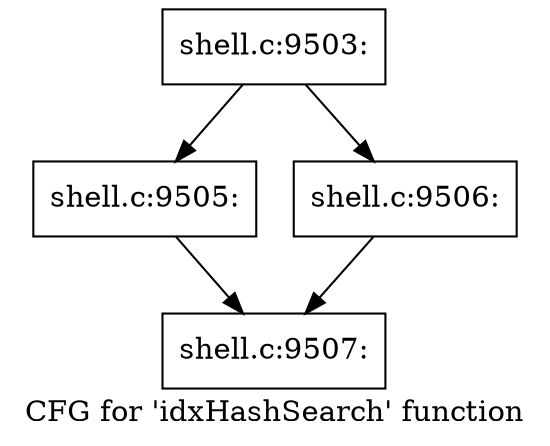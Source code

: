 digraph "CFG for 'idxHashSearch' function" {
	label="CFG for 'idxHashSearch' function";

	Node0x560276cfbee0 [shape=record,label="{shell.c:9503:}"];
	Node0x560276cfbee0 -> Node0x560276d00e30;
	Node0x560276cfbee0 -> Node0x560276d00e80;
	Node0x560276d00e30 [shape=record,label="{shell.c:9505:}"];
	Node0x560276d00e30 -> Node0x560276cfc160;
	Node0x560276d00e80 [shape=record,label="{shell.c:9506:}"];
	Node0x560276d00e80 -> Node0x560276cfc160;
	Node0x560276cfc160 [shape=record,label="{shell.c:9507:}"];
}
